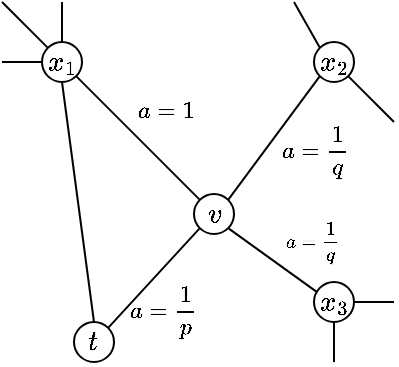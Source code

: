 <mxfile version="17.1.3" type="github">
  <diagram id="e8QB3sOSUZqFol-sbKYM" name="Page-1">
    <mxGraphModel dx="594" dy="298" grid="1" gridSize="10" guides="1" tooltips="1" connect="1" arrows="1" fold="1" page="1" pageScale="1" pageWidth="827" pageHeight="1169" math="1" shadow="0">
      <root>
        <mxCell id="0" />
        <mxCell id="1" parent="0" />
        <mxCell id="WCb_Pa4gvfn6-ByyAu2g-8" value="$$t$$" style="ellipse;whiteSpace=wrap;html=1;aspect=fixed;" parent="1" vertex="1">
          <mxGeometry x="430" y="340" width="20" height="20" as="geometry" />
        </mxCell>
        <mxCell id="WCb_Pa4gvfn6-ByyAu2g-9" value="$$x_{1}$$" style="ellipse;whiteSpace=wrap;html=1;aspect=fixed;" parent="1" vertex="1">
          <mxGeometry x="414" y="200" width="20" height="20" as="geometry" />
        </mxCell>
        <mxCell id="WCb_Pa4gvfn6-ByyAu2g-10" value="$$x_{2}$$" style="ellipse;whiteSpace=wrap;html=1;aspect=fixed;" parent="1" vertex="1">
          <mxGeometry x="550" y="200" width="20" height="20" as="geometry" />
        </mxCell>
        <mxCell id="WCb_Pa4gvfn6-ByyAu2g-12" value="$$v$$" style="ellipse;whiteSpace=wrap;html=1;aspect=fixed;" parent="1" vertex="1">
          <mxGeometry x="490" y="276" width="20" height="20" as="geometry" />
        </mxCell>
        <mxCell id="WCb_Pa4gvfn6-ByyAu2g-21" value="" style="endArrow=none;html=1;rounded=0;exitX=0.5;exitY=0;exitDx=0;exitDy=0;" parent="1" source="WCb_Pa4gvfn6-ByyAu2g-9" edge="1">
          <mxGeometry width="50" height="50" relative="1" as="geometry">
            <mxPoint x="336.929" y="322.929" as="sourcePoint" />
            <mxPoint x="424" y="180" as="targetPoint" />
          </mxGeometry>
        </mxCell>
        <mxCell id="WCb_Pa4gvfn6-ByyAu2g-22" value="" style="endArrow=none;html=1;rounded=0;exitX=0;exitY=0.5;exitDx=0;exitDy=0;" parent="1" source="WCb_Pa4gvfn6-ByyAu2g-9" edge="1">
          <mxGeometry width="50" height="50" relative="1" as="geometry">
            <mxPoint x="346.929" y="332.929" as="sourcePoint" />
            <mxPoint x="394" y="210" as="targetPoint" />
          </mxGeometry>
        </mxCell>
        <mxCell id="WCb_Pa4gvfn6-ByyAu2g-24" value="" style="endArrow=none;html=1;rounded=0;entryX=1;entryY=1;entryDx=0;entryDy=0;exitX=0;exitY=0;exitDx=0;exitDy=0;" parent="1" source="WCb_Pa4gvfn6-ByyAu2g-12" target="WCb_Pa4gvfn6-ByyAu2g-9" edge="1">
          <mxGeometry width="50" height="50" relative="1" as="geometry">
            <mxPoint x="392.929" y="392.929" as="sourcePoint" />
            <mxPoint x="357.071" y="357.071" as="targetPoint" />
          </mxGeometry>
        </mxCell>
        <mxCell id="WCb_Pa4gvfn6-ByyAu2g-25" value="" style="endArrow=none;html=1;rounded=0;entryX=0;entryY=1;entryDx=0;entryDy=0;exitX=1;exitY=0;exitDx=0;exitDy=0;" parent="1" source="WCb_Pa4gvfn6-ByyAu2g-8" target="WCb_Pa4gvfn6-ByyAu2g-12" edge="1">
          <mxGeometry width="50" height="50" relative="1" as="geometry">
            <mxPoint x="402.929" y="402.929" as="sourcePoint" />
            <mxPoint x="367.071" y="367.071" as="targetPoint" />
          </mxGeometry>
        </mxCell>
        <mxCell id="WCb_Pa4gvfn6-ByyAu2g-26" value="" style="endArrow=none;html=1;rounded=0;entryX=1;entryY=0;entryDx=0;entryDy=0;exitX=0;exitY=1;exitDx=0;exitDy=0;" parent="1" source="WCb_Pa4gvfn6-ByyAu2g-10" target="WCb_Pa4gvfn6-ByyAu2g-12" edge="1">
          <mxGeometry width="50" height="50" relative="1" as="geometry">
            <mxPoint x="412.929" y="412.929" as="sourcePoint" />
            <mxPoint x="377.071" y="377.071" as="targetPoint" />
          </mxGeometry>
        </mxCell>
        <mxCell id="WCb_Pa4gvfn6-ByyAu2g-28" value="" style="endArrow=none;html=1;rounded=0;entryX=1;entryY=1;entryDx=0;entryDy=0;exitX=0.103;exitY=0.273;exitDx=0;exitDy=0;exitPerimeter=0;" parent="1" source="WCb_Pa4gvfn6-ByyAu2g-11" target="WCb_Pa4gvfn6-ByyAu2g-12" edge="1">
          <mxGeometry width="50" height="50" relative="1" as="geometry">
            <mxPoint x="432.929" y="432.929" as="sourcePoint" />
            <mxPoint x="397.071" y="397.071" as="targetPoint" />
          </mxGeometry>
        </mxCell>
        <mxCell id="WCb_Pa4gvfn6-ByyAu2g-11" value="$$x_{3}$$" style="ellipse;whiteSpace=wrap;html=1;aspect=fixed;" parent="1" vertex="1">
          <mxGeometry x="550" y="320" width="20" height="20" as="geometry" />
        </mxCell>
        <mxCell id="7H8OSFZaYrtH98C1Txwg-1" value="" style="endArrow=none;html=1;rounded=0;" edge="1" parent="1" source="WCb_Pa4gvfn6-ByyAu2g-9">
          <mxGeometry width="50" height="50" relative="1" as="geometry">
            <mxPoint x="424" y="220" as="sourcePoint" />
            <mxPoint x="394" y="180" as="targetPoint" />
          </mxGeometry>
        </mxCell>
        <mxCell id="7H8OSFZaYrtH98C1Txwg-2" value="" style="endArrow=none;html=1;rounded=0;exitX=0;exitY=0;exitDx=0;exitDy=0;" edge="1" parent="1" source="WCb_Pa4gvfn6-ByyAu2g-10">
          <mxGeometry width="50" height="50" relative="1" as="geometry">
            <mxPoint x="470" y="230" as="sourcePoint" />
            <mxPoint x="540" y="180" as="targetPoint" />
          </mxGeometry>
        </mxCell>
        <mxCell id="7H8OSFZaYrtH98C1Txwg-3" value="" style="endArrow=none;html=1;rounded=0;exitX=0.5;exitY=1;exitDx=0;exitDy=0;" edge="1" parent="1" source="WCb_Pa4gvfn6-ByyAu2g-11">
          <mxGeometry width="50" height="50" relative="1" as="geometry">
            <mxPoint x="450" y="240" as="sourcePoint" />
            <mxPoint x="560" y="360" as="targetPoint" />
          </mxGeometry>
        </mxCell>
        <mxCell id="7H8OSFZaYrtH98C1Txwg-4" value="" style="endArrow=none;html=1;rounded=0;exitX=1;exitY=0.5;exitDx=0;exitDy=0;" edge="1" parent="1" source="WCb_Pa4gvfn6-ByyAu2g-11">
          <mxGeometry width="50" height="50" relative="1" as="geometry">
            <mxPoint x="460" y="250" as="sourcePoint" />
            <mxPoint x="590" y="330" as="targetPoint" />
          </mxGeometry>
        </mxCell>
        <mxCell id="7H8OSFZaYrtH98C1Txwg-5" value="" style="endArrow=none;html=1;rounded=0;exitX=1;exitY=1;exitDx=0;exitDy=0;" edge="1" parent="1" source="WCb_Pa4gvfn6-ByyAu2g-10">
          <mxGeometry width="50" height="50" relative="1" as="geometry">
            <mxPoint x="562.929" y="232.929" as="sourcePoint" />
            <mxPoint x="590" y="240" as="targetPoint" />
          </mxGeometry>
        </mxCell>
        <mxCell id="7H8OSFZaYrtH98C1Txwg-8" value="&lt;font style=&quot;font-size: 10px&quot;&gt;$$a=\frac{1}{q}$$&lt;/font&gt;" style="rounded=0;whiteSpace=wrap;html=1;dashed=1;strokeColor=none;fillColor=none;" vertex="1" parent="1">
          <mxGeometry x="541" y="240" width="20" height="30" as="geometry" />
        </mxCell>
        <mxCell id="7H8OSFZaYrtH98C1Txwg-9" value="&lt;font style=&quot;font-size: 8px&quot;&gt;$$a=\frac{1}{q}$$&lt;/font&gt;" style="rounded=0;whiteSpace=wrap;html=1;dashed=1;strokeColor=none;fillColor=none;" vertex="1" parent="1">
          <mxGeometry x="539" y="285" width="20" height="30" as="geometry" />
        </mxCell>
        <mxCell id="7H8OSFZaYrtH98C1Txwg-10" value="&lt;font style=&quot;font-size: 10px&quot;&gt;$$a=\frac{1}{p}$$&lt;/font&gt;" style="rounded=0;whiteSpace=wrap;html=1;dashed=1;strokeColor=none;fillColor=none;" vertex="1" parent="1">
          <mxGeometry x="465" y="320" width="20" height="30" as="geometry" />
        </mxCell>
        <mxCell id="7H8OSFZaYrtH98C1Txwg-12" value="&lt;font style=&quot;font-size: 10px&quot;&gt;$$a=1$$&lt;/font&gt;" style="rounded=0;whiteSpace=wrap;html=1;dashed=1;strokeColor=none;fillColor=none;" vertex="1" parent="1">
          <mxGeometry x="466" y="219" width="20" height="30" as="geometry" />
        </mxCell>
        <mxCell id="7H8OSFZaYrtH98C1Txwg-13" value="" style="endArrow=none;html=1;rounded=0;entryX=0.5;entryY=1;entryDx=0;entryDy=0;exitX=0.5;exitY=0;exitDx=0;exitDy=0;" edge="1" parent="1" source="WCb_Pa4gvfn6-ByyAu2g-8" target="WCb_Pa4gvfn6-ByyAu2g-9">
          <mxGeometry width="50" height="50" relative="1" as="geometry">
            <mxPoint x="502.929" y="288.929" as="sourcePoint" />
            <mxPoint x="441.071" y="227.071" as="targetPoint" />
          </mxGeometry>
        </mxCell>
      </root>
    </mxGraphModel>
  </diagram>
</mxfile>
